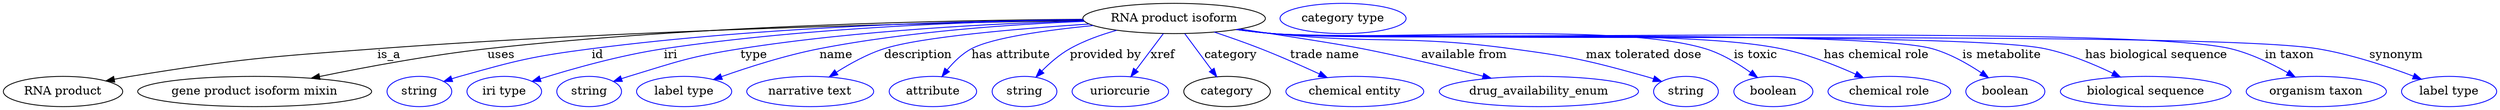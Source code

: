 digraph {
	graph [bb="0,0,2959.4,123"];
	node [label="\N"];
	"RNA product isoform"	[height=0.5,
		label="RNA product isoform",
		pos="1390.8,105",
		width=3.015];
	"RNA product"	[height=0.5,
		pos="70.844,18",
		width=1.9679];
	"RNA product isoform" -> "RNA product"	[label=is_a,
		lp="457.84,61.5",
		pos="e,121.92,30.626 1283.1,102.65 1107.2,99.863 747.57,91.684 443.84,69 313.16,59.24 280.2,56.978 150.84,36 144.68,35.001 138.28,33.843 \
131.89,32.611"];
	"gene product isoform mixin"	[height=0.5,
		pos="298.84,18",
		width=3.8635];
	"RNA product isoform" -> "gene product isoform mixin"	[label=uses,
		lp="591.34,61.5",
		pos="e,365.96,33.806 1282.2,104.04 1125.5,103.03 827.1,97.126 574.84,69 507.19,61.456 431.12,47.241 376,35.89"];
	id	[color=blue,
		height=0.5,
		label=string,
		pos="493.84,18",
		width=1.0652];
	"RNA product isoform" -> id	[color=blue,
		label=id,
		lp="705.84,61.5",
		pos="e,522.84,29.966 1282.5,103.76 1145.9,102.25 904.03,95.587 698.84,69 628.13,59.838 610.49,55.278 541.84,36 538.74,35.128 535.54,34.158 \
532.34,33.138",
		style=solid];
	iri	[color=blue,
		height=0.5,
		label="iri type",
		pos="594.84,18",
		width=1.2277];
	"RNA product isoform" -> iri	[color=blue,
		label=iri,
		lp="792.84,61.5",
		pos="e,628.02,30.101 1282.4,103.61 1160.7,101.82 957.61,94.735 784.84,69 733.43,61.342 675.91,45.085 637.76,33.179",
		style=solid];
	type	[color=blue,
		height=0.5,
		label=string,
		pos="695.84,18",
		width=1.0652];
	"RNA product isoform" -> type	[color=blue,
		label=type,
		lp="891.84,61.5",
		pos="e,724.77,29.995 1283.2,102.17 1178.6,99.099 1015.5,90.899 875.84,69 815.68,59.566 801.11,53.715 742.84,36 740.08,35.16 737.24,34.251 \
734.39,33.305",
		style=solid];
	name	[color=blue,
		height=0.5,
		label="label type",
		pos="808.84,18",
		width=1.5707];
	"RNA product isoform" -> name	[color=blue,
		label=name,
		lp="989.84,61.5",
		pos="e,843.77,32.277 1284,101.54 1198.4,98.034 1075.5,89.541 969.84,69 929.62,61.179 885.23,46.956 853.27,35.674",
		style=solid];
	description	[color=blue,
		height=0.5,
		label="narrative text",
		pos="958.84,18",
		width=2.0943];
	"RNA product isoform" -> description	[color=blue,
		label=description,
		lp="1086.3,61.5",
		pos="e,981.23,35.406 1289.5,98.414 1204.4,92.855 1089.7,83.109 1045.8,69 1026,62.606 1005.6,51.245 989.64,40.967",
		style=solid];
	"has attribute"	[color=blue,
		height=0.5,
		label=attribute,
		pos="1103.8,18",
		width=1.4443];
	"RNA product isoform" -> "has attribute"	[color=blue,
		label="has attribute",
		lp="1195.8,61.5",
		pos="e,1114.3,35.748 1294.2,96.74 1238.1,91.233 1173.7,82.306 1148.8,69 1137.7,63.04 1127.9,53.176 1120.4,43.778",
		style=solid];
	"provided by"	[color=blue,
		height=0.5,
		label=string,
		pos="1211.8,18",
		width=1.0652];
	"RNA product isoform" -> "provided by"	[color=blue,
		label="provided by",
		lp="1308.3,61.5",
		pos="e,1225.4,35.116 1322,90.982 1303.1,85.761 1283.1,78.626 1265.8,69 1253.5,62.11 1241.8,51.856 1232.4,42.424",
		style=solid];
	xref	[color=blue,
		height=0.5,
		label=uriorcurie,
		pos="1325.8,18",
		width=1.5887];
	"RNA product isoform" -> xref	[color=blue,
		label=xref,
		lp="1377.3,61.5",
		pos="e,1338.5,35.597 1377.7,86.799 1368.2,74.426 1355.3,57.555 1344.8,43.738",
		style=solid];
	category	[height=0.5,
		pos="1452.8,18",
		width=1.4263];
	"RNA product isoform" -> category	[color=blue,
		label=category,
		lp="1457.3,61.5",
		pos="e,1440.7,35.597 1403.4,86.799 1412.4,74.426 1424.7,57.555 1434.8,43.738",
		style=solid];
	"trade name"	[color=blue,
		height=0.5,
		label="chemical entity",
		pos="1603.8,18",
		width=2.2748];
	"RNA product isoform" -> "trade name"	[color=blue,
		label="trade name",
		lp="1567.8,61.5",
		pos="e,1571.2,34.686 1438.1,88.785 1455.5,82.943 1475.2,75.994 1492.8,69 1516,59.826 1541.4,48.493 1562,38.937",
		style=solid];
	"available from"	[color=blue,
		height=0.5,
		label=drug_availability_enum,
		pos="1821.8,18",
		width=3.2858];
	"RNA product isoform" -> "available from"	[color=blue,
		label="available from",
		lp="1734.3,61.5",
		pos="e,1764.9,33.902 1468.7,92.393 1521.3,84.421 1585.9,74.346 1612.8,69 1660.7,59.521 1714.2,46.686 1755,36.393",
		style=solid];
	"max tolerated dose"	[color=blue,
		height=0.5,
		label=string,
		pos="1996.8,18",
		width=1.0652];
	"RNA product isoform" -> "max tolerated dose"	[color=blue,
		label="max tolerated dose",
		lp="1947.8,61.5",
		pos="e,1967.9,29.979 1466.6,92.088 1480.3,90.19 1494.5,88.396 1507.8,87 1632.8,73.96 1665.4,85.802 1789.8,69 1861.4,59.344 1879.3,55.425 \
1948.8,36 1952,35.132 1955.1,34.165 1958.3,33.146",
		style=solid];
	"is toxic"	[color=blue,
		height=0.5,
		label=boolean,
		pos="2099.8,18",
		width=1.2999];
	"RNA product isoform" -> "is toxic"	[color=blue,
		label="is toxic",
		lp="2079.8,61.5",
		pos="e,2081.5,34.644 1465.6,91.898 1479.6,89.983 1494.1,88.232 1507.8,87 1564.6,81.892 1966.4,85.837 2020.8,69 2039.9,63.112 2058.9,51.356 \
2073.4,40.722",
		style=solid];
	"has chemical role"	[color=blue,
		height=0.5,
		label="chemical role",
		pos="2237.8,18",
		width=2.022];
	"RNA product isoform" -> "has chemical role"	[color=blue,
		label="has chemical role",
		lp="2223.3,61.5",
		pos="e,2207.2,34.422 1465.3,91.883 1479.4,89.957 1494,88.205 1507.8,87 1641.2,75.359 1978.7,95.74 2109.8,69 2140.4,62.772 2173.1,49.877 \
2197.8,38.743",
		style=solid];
	"is metabolite"	[color=blue,
		height=0.5,
		label=boolean,
		pos="2375.8,18",
		width=1.2999];
	"RNA product isoform" -> "is metabolite"	[color=blue,
		label="is metabolite",
		lp="2371.8,61.5",
		pos="e,2356,34.485 1465,91.848 1479.2,89.912 1493.9,88.166 1507.8,87 1594.5,79.738 2206.2,92.586 2289.8,69 2310.6,63.147 2331.6,51.107 \
2347.6,40.309",
		style=solid];
	"has biological sequence"	[color=blue,
		height=0.5,
		label="biological sequence",
		pos="2541.8,18",
		width=2.8164];
	"RNA product isoform" -> "has biological sequence"	[color=blue,
		label="has biological sequence",
		lp="2555.3,61.5",
		pos="e,2512.1,35.251 1465,91.81 1479.2,89.878 1493.9,88.143 1507.8,87 1609.2,78.673 2323.4,90.07 2422.8,69 2450.8,63.082 2480.4,50.665 \
2503.1,39.687",
		style=solid];
	"in taxon"	[color=blue,
		height=0.5,
		label="organism taxon",
		pos="2744.8,18",
		width=2.3109];
	"RNA product isoform" -> "in taxon"	[color=blue,
		label="in taxon",
		lp="2713.8,61.5",
		pos="e,2719.9,35.28 1465,91.767 1479.2,89.839 1493.9,88.116 1507.8,87 1633.7,76.903 2521.2,98.733 2643.8,69 2667.5,63.258 2692.1,51.259 \
2711.1,40.455",
		style=solid];
	synonym	[color=blue,
		height=0.5,
		label="label type",
		pos="2902.8,18",
		width=1.5707];
	"RNA product isoform" -> synonym	[color=blue,
		label=synonym,
		lp="2840.8,61.5",
		pos="e,2869.8,32.762 1464.6,91.795 1478.9,89.851 1493.8,88.115 1507.8,87 1645.1,76.078 2611,91.254 2746.8,69 2786.2,62.55 2829.3,48.149 \
2860.2,36.452",
		style=solid];
	"named thing_category"	[color=blue,
		height=0.5,
		label="category type",
		pos="1591.8,105",
		width=2.0762];
}
